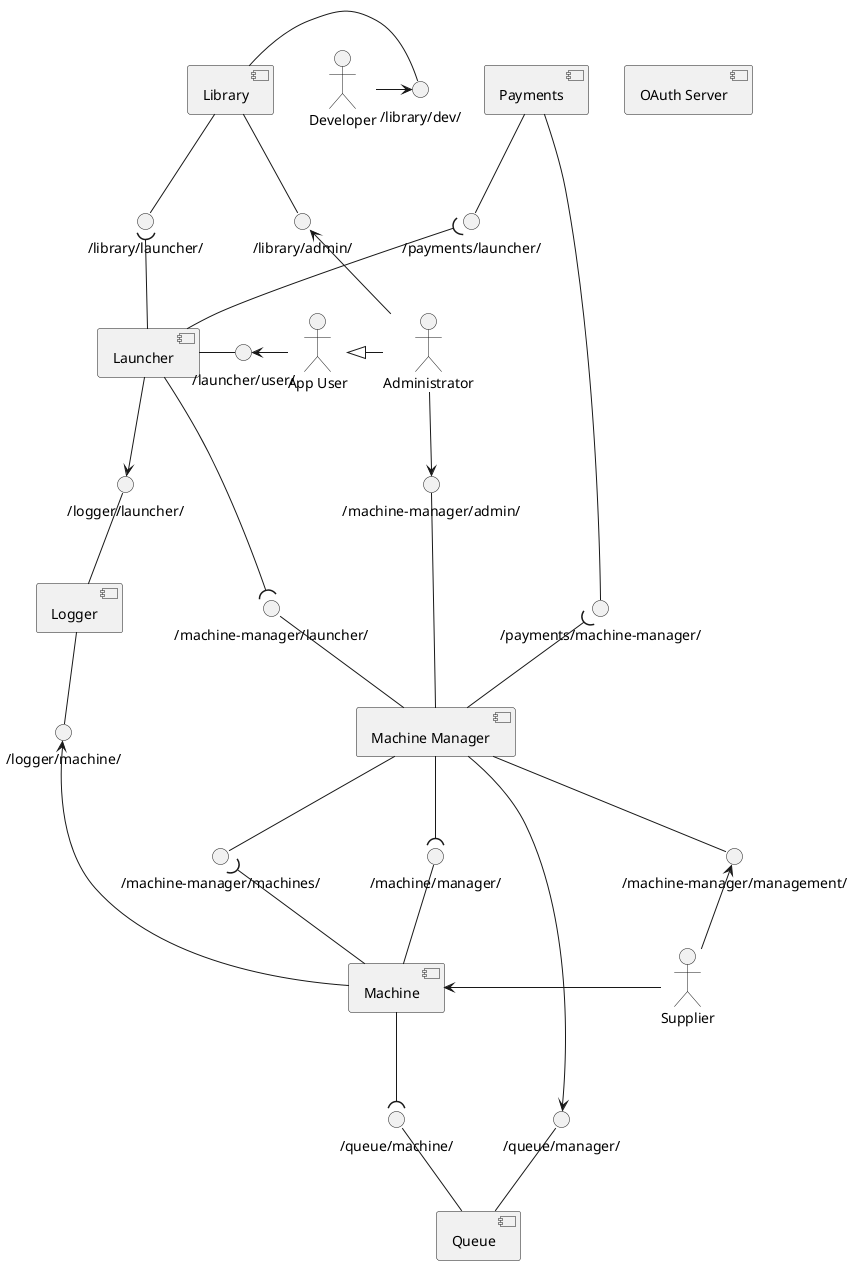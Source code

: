 @startuml

skinparam componentStyle uml2

skinparam actor {
    BackgroundColor<<Machine>> Brown
}

actor "App User" as AU
actor Developer as AD
actor Supplier as AS
actor Administrator as AA

AA -le-|> AU

component Launcher as CLa
component Library as CLi
component Logger as CLo
component "Machine Manager" as CM
component Payments as CP
component Machine as CMa
component "OAuth Server" as CA
component Queue as CQ

interface "/logger/launcher/" as ICLoCLa
interface "/logger/machine/" as ICLoCMa
interface "/machine-manager/machines/" as ICMCMa
interface "/library/admin/" as ICLiAA
interface "/machine-manager/admin/" as ICMAA
interface "/machine-manager/launcher/" as ICMCLa
interface "/library/launcher/" as ICLiCLa
interface "/payments/launcher/" as ICPCLa
interface "/payments/machine-manager/" as ICPCM
interface "/library/dev/" as ICLiAD
interface "/machine-manager/management/" as ICMAS
interface "/launcher/user/" as ICLaAU
interface "/machine/manager/" as ICMaCM
interface "/queue/manager/" as ICQCM
interface "/queue/machine/" as ICQCMa

AD -ri-> ICLiAD
ICLiAD -ri- CLi

AS -up-> ICMAS
ICMAS -up- CM

AU -le-> ICLaAU
ICLaAU -le- CLa

CLi -do- ICLiCLa
ICLiCLa )-do- CLa

CLa -do-( ICMCLa
ICMCLa -do- CM

CM -do- ICMCMa
ICMCMa )-do- CMa
CM -do-( ICMaCM
ICMaCM -do- CMa

CMa <-ri- AS

CLi -do- ICLiAA
AA -up-> ICLiAA
CM --up- ICMAA
AA -do-> ICMAA

CP -do- ICPCLa
ICPCLa )-do- CLa

CP -do- ICPCM
CM -up-( ICPCM

CLa -do-> ICLoCLa
ICLoCLa -do- CLo
CLo -do- ICLoCMa
ICLoCMa <-do- CMa

CQ -up- ICQCM
CQ -up- ICQCMa
CM -do-> ICQCM
CMa -do-( ICQCMa

@enduml
